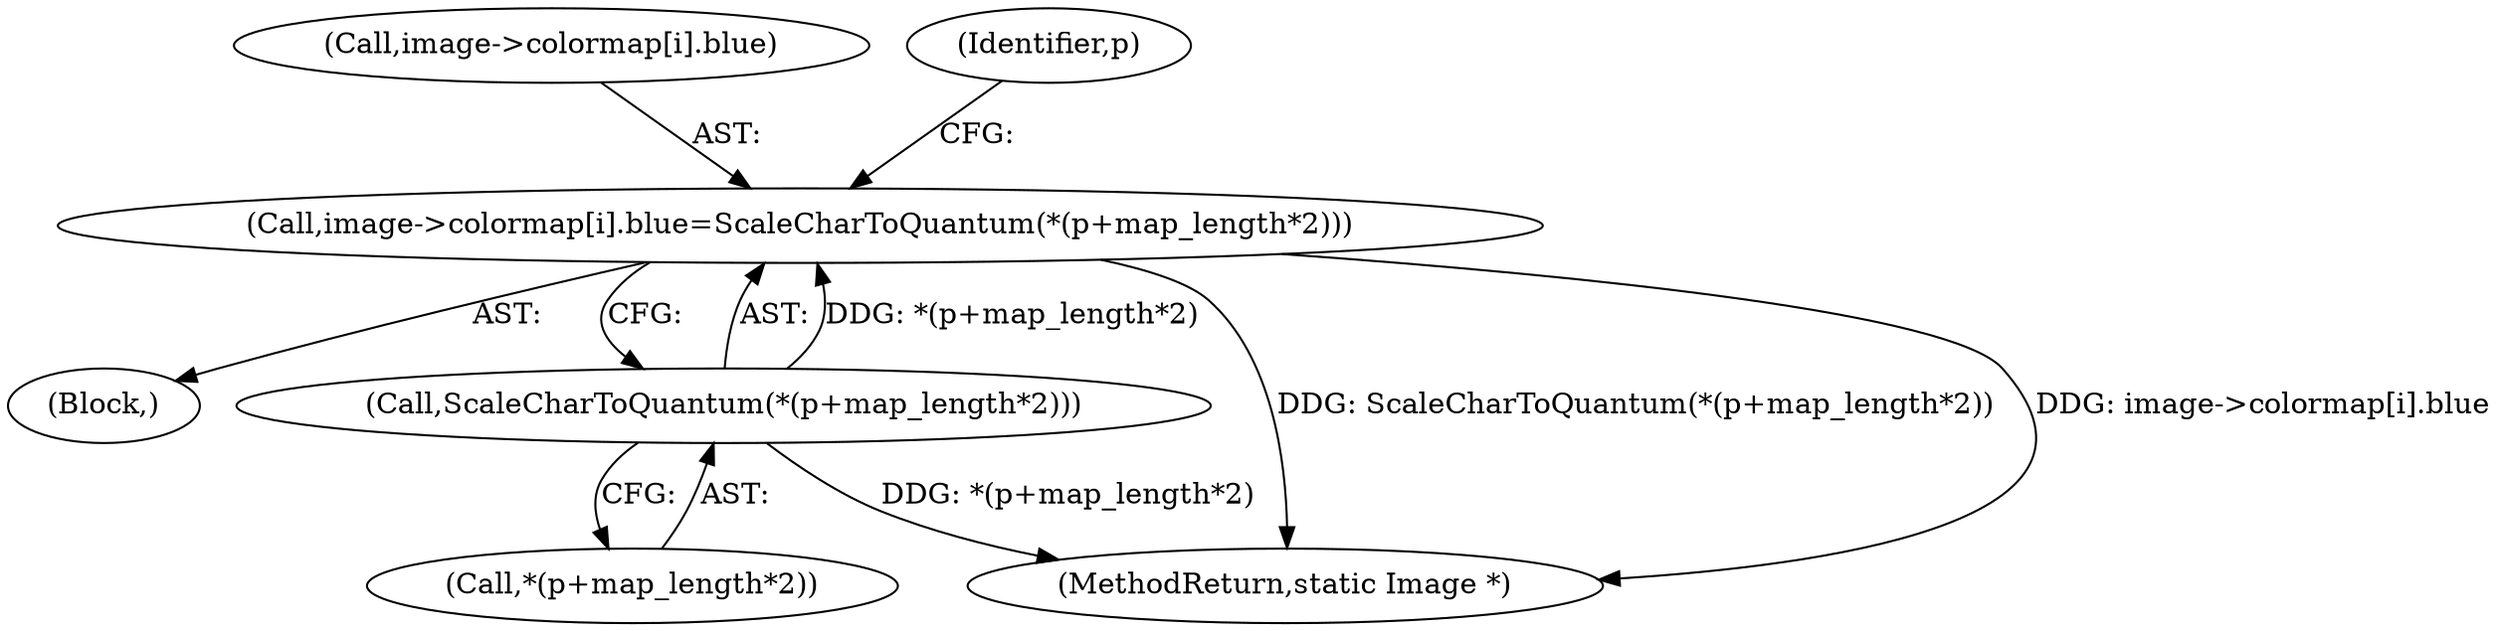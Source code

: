 digraph "0_ImageMagick_7fdf9ea808caa3c81a0eb42656e5fafc59084198@array" {
"1001665" [label="(Call,image->colormap[i].blue=ScaleCharToQuantum(*(p+map_length*2)))"];
"1001673" [label="(Call,ScaleCharToQuantum(*(p+map_length*2)))"];
"1001665" [label="(Call,image->colormap[i].blue=ScaleCharToQuantum(*(p+map_length*2)))"];
"1001674" [label="(Call,*(p+map_length*2))"];
"1001640" [label="(Block,)"];
"1001673" [label="(Call,ScaleCharToQuantum(*(p+map_length*2)))"];
"1002103" [label="(MethodReturn,static Image *)"];
"1001666" [label="(Call,image->colormap[i].blue)"];
"1001681" [label="(Identifier,p)"];
"1001665" -> "1001640"  [label="AST: "];
"1001665" -> "1001673"  [label="CFG: "];
"1001666" -> "1001665"  [label="AST: "];
"1001673" -> "1001665"  [label="AST: "];
"1001681" -> "1001665"  [label="CFG: "];
"1001665" -> "1002103"  [label="DDG: ScaleCharToQuantum(*(p+map_length*2))"];
"1001665" -> "1002103"  [label="DDG: image->colormap[i].blue"];
"1001673" -> "1001665"  [label="DDG: *(p+map_length*2)"];
"1001673" -> "1001674"  [label="CFG: "];
"1001674" -> "1001673"  [label="AST: "];
"1001673" -> "1002103"  [label="DDG: *(p+map_length*2)"];
}
